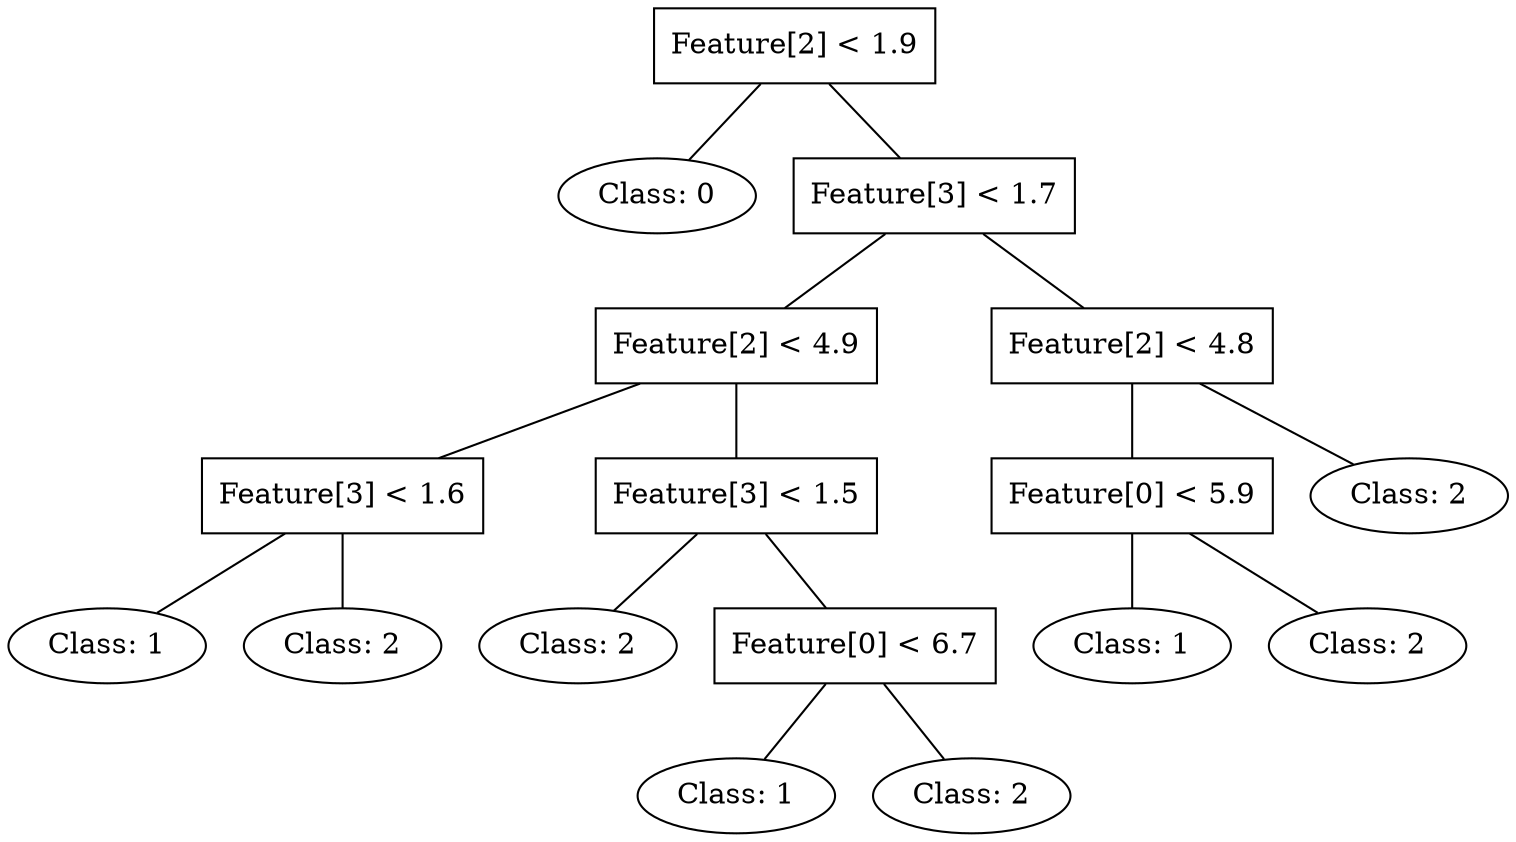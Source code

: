 graph Tree {
n [shape=box,label="Feature[2] < 1.9"]
nl [label="Class: 0"]
nr [shape=box,label="Feature[3] < 1.7"]
nrl [shape=box,label="Feature[2] < 4.9"]
nrll [shape=box,label="Feature[3] < 1.6"]
nrlll [label="Class: 1"]
nrllr [label="Class: 2"]
nrlr [shape=box,label="Feature[3] < 1.5"]
nrlrl [label="Class: 2"]
nrlrr [shape=box,label="Feature[0] < 6.7"]
nrlrrl [label="Class: 1"]
nrlrrr [label="Class: 2"]
nrr [shape=box,label="Feature[2] < 4.8"]
nrrl [shape=box,label="Feature[0] < 5.9"]
nrrll [label="Class: 1"]
nrrlr [label="Class: 2"]
nrrr [label="Class: 2"]
n -- nl;
n -- nr -- nrl -- nrll -- nrlll;
nrll -- nrllr;
nrl -- nrlr -- nrlrl;
nrlr -- nrlrr -- nrlrrl;
nrlrr -- nrlrrr;
nr -- nrr -- nrrl -- nrrll;
nrrl -- nrrlr;
nrr -- nrrr;
}